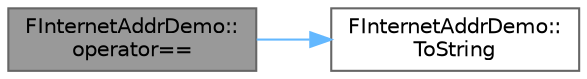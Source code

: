 digraph "FInternetAddrDemo::operator=="
{
 // INTERACTIVE_SVG=YES
 // LATEX_PDF_SIZE
  bgcolor="transparent";
  edge [fontname=Helvetica,fontsize=10,labelfontname=Helvetica,labelfontsize=10];
  node [fontname=Helvetica,fontsize=10,shape=box,height=0.2,width=0.4];
  rankdir="LR";
  Node1 [id="Node000001",label="FInternetAddrDemo::\loperator==",height=0.2,width=0.4,color="gray40", fillcolor="grey60", style="filled", fontcolor="black",tooltip=" "];
  Node1 -> Node2 [id="edge1_Node000001_Node000002",color="steelblue1",style="solid",tooltip=" "];
  Node2 [id="Node000002",label="FInternetAddrDemo::\lToString",height=0.2,width=0.4,color="grey40", fillcolor="white", style="filled",URL="$dc/d6b/classFInternetAddrDemo.html#a2bd0b8a4429cc09b0b7357100e3aba8e",tooltip=" "];
}
